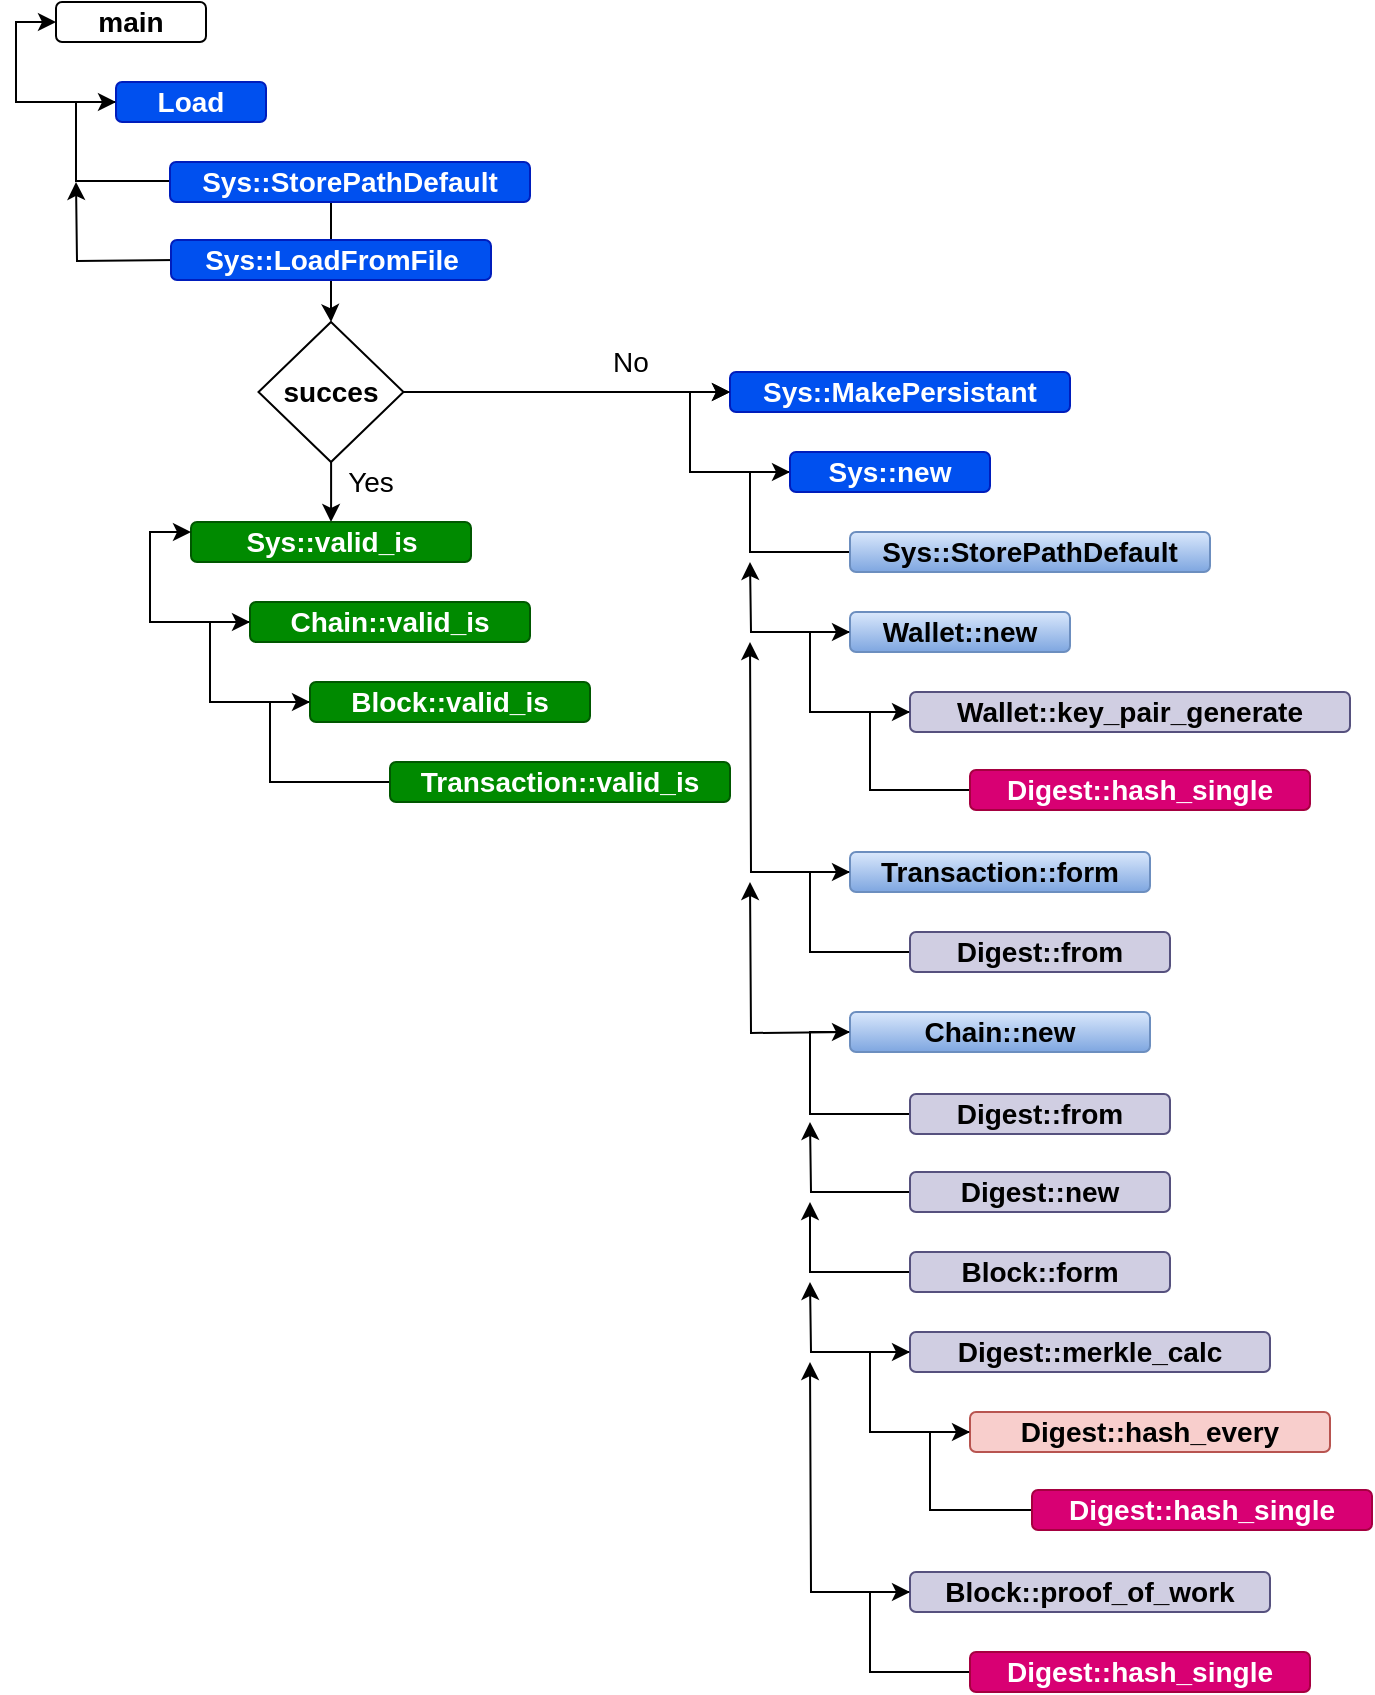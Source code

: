 <mxfile version="15.5.2" type="device"><diagram id="5jZneNbhw_9f9NrTfv4d" name="Page-1"><mxGraphModel dx="1422" dy="742" grid="1" gridSize="10" guides="1" tooltips="1" connect="1" arrows="1" fold="1" page="1" pageScale="1" pageWidth="850" pageHeight="1100" math="0" shadow="0"><root><mxCell id="0"/><mxCell id="1" parent="0"/><mxCell id="LgD7dZ4-ceYfvvbXKZxw-1" value="&lt;font style=&quot;font-size: 14px&quot;&gt;&lt;b&gt;main&lt;/b&gt;&lt;/font&gt;" style="rounded=1;whiteSpace=wrap;html=1;" parent="1" vertex="1"><mxGeometry x="113" y="70" width="75" height="20" as="geometry"/></mxCell><mxCell id="JdAwKWaAevC7abtMlbut-1" style="edgeStyle=orthogonalEdgeStyle;rounded=0;orthogonalLoop=1;jettySize=auto;html=1;entryX=0;entryY=0.5;entryDx=0;entryDy=0;fontSize=14;" parent="1" source="LgD7dZ4-ceYfvvbXKZxw-2" target="LgD7dZ4-ceYfvvbXKZxw-1" edge="1"><mxGeometry relative="1" as="geometry"><Array as="points"><mxPoint x="93" y="120"/><mxPoint x="93" y="80"/></Array></mxGeometry></mxCell><mxCell id="LgD7dZ4-ceYfvvbXKZxw-2" value="&lt;font style=&quot;font-size: 14px&quot;&gt;&lt;b&gt;Load&lt;/b&gt;&lt;/font&gt;" style="rounded=1;whiteSpace=wrap;html=1;fillColor=#0050ef;fontColor=#ffffff;strokeColor=#001DBC;" parent="1" vertex="1"><mxGeometry x="143" y="110" width="75" height="20" as="geometry"/></mxCell><mxCell id="LgD7dZ4-ceYfvvbXKZxw-57" style="edgeStyle=orthogonalEdgeStyle;rounded=0;orthogonalLoop=1;jettySize=auto;html=1;entryX=0;entryY=0.5;entryDx=0;entryDy=0;fontSize=14;" parent="1" source="LgD7dZ4-ceYfvvbXKZxw-4" target="LgD7dZ4-ceYfvvbXKZxw-20" edge="1"><mxGeometry relative="1" as="geometry"><Array as="points"><mxPoint x="460" y="345"/><mxPoint x="460" y="305"/></Array></mxGeometry></mxCell><mxCell id="LgD7dZ4-ceYfvvbXKZxw-4" value="Sys::StorePathDefault" style="rounded=1;whiteSpace=wrap;html=1;fontSize=14;fontStyle=1;fillColor=#dae8fc;strokeColor=#6c8ebf;gradientColor=#7ea6e0;" parent="1" vertex="1"><mxGeometry x="510" y="335" width="180" height="20" as="geometry"/></mxCell><mxCell id="LgD7dZ4-ceYfvvbXKZxw-49" style="edgeStyle=orthogonalEdgeStyle;rounded=0;orthogonalLoop=1;jettySize=auto;html=1;entryX=0;entryY=0.5;entryDx=0;entryDy=0;fontSize=14;" parent="1" source="LgD7dZ4-ceYfvvbXKZxw-5" target="LgD7dZ4-ceYfvvbXKZxw-2" edge="1"><mxGeometry relative="1" as="geometry"/></mxCell><mxCell id="LgD7dZ4-ceYfvvbXKZxw-50" style="edgeStyle=orthogonalEdgeStyle;rounded=0;orthogonalLoop=1;jettySize=auto;html=1;fontSize=14;" parent="1" edge="1"><mxGeometry relative="1" as="geometry"><mxPoint x="123" y="160" as="targetPoint"/><mxPoint x="173.5" y="199.029" as="sourcePoint"/></mxGeometry></mxCell><mxCell id="LgD7dZ4-ceYfvvbXKZxw-52" style="edgeStyle=orthogonalEdgeStyle;rounded=0;orthogonalLoop=1;jettySize=auto;html=1;fontSize=14;" parent="1" source="LgD7dZ4-ceYfvvbXKZxw-5" target="LgD7dZ4-ceYfvvbXKZxw-7" edge="1"><mxGeometry relative="1" as="geometry"/></mxCell><mxCell id="LgD7dZ4-ceYfvvbXKZxw-5" value="Sys::LoadFromFile" style="rounded=1;whiteSpace=wrap;html=1;fontSize=14;fontStyle=1;fillColor=#0050ef;strokeColor=#001DBC;fontColor=#ffffff;" parent="1" vertex="1"><mxGeometry x="170.5" y="189" width="160" height="20" as="geometry"/></mxCell><mxCell id="LgD7dZ4-ceYfvvbXKZxw-6" value="Sys::MakePersistant" style="rounded=1;whiteSpace=wrap;html=1;fontSize=14;fontStyle=1;fillColor=#0050ef;fontColor=#ffffff;strokeColor=#001DBC;" parent="1" vertex="1"><mxGeometry x="450" y="255" width="170" height="20" as="geometry"/></mxCell><mxCell id="LgD7dZ4-ceYfvvbXKZxw-40" style="edgeStyle=orthogonalEdgeStyle;rounded=0;orthogonalLoop=1;jettySize=auto;html=1;entryX=0;entryY=0.5;entryDx=0;entryDy=0;fontSize=14;" parent="1" source="LgD7dZ4-ceYfvvbXKZxw-7" target="LgD7dZ4-ceYfvvbXKZxw-6" edge="1"><mxGeometry relative="1" as="geometry"/></mxCell><mxCell id="LgD7dZ4-ceYfvvbXKZxw-41" style="edgeStyle=orthogonalEdgeStyle;rounded=0;orthogonalLoop=1;jettySize=auto;html=1;entryX=0.5;entryY=0;entryDx=0;entryDy=0;fontSize=14;" parent="1" source="LgD7dZ4-ceYfvvbXKZxw-7" target="LgD7dZ4-ceYfvvbXKZxw-8" edge="1"><mxGeometry relative="1" as="geometry"/></mxCell><mxCell id="LgD7dZ4-ceYfvvbXKZxw-7" value="&lt;b&gt;succes&lt;/b&gt;" style="rhombus;whiteSpace=wrap;html=1;fontSize=14;" parent="1" vertex="1"><mxGeometry x="214.25" y="230" width="72.5" height="70" as="geometry"/></mxCell><mxCell id="LgD7dZ4-ceYfvvbXKZxw-8" value="Sys::valid_is" style="rounded=1;whiteSpace=wrap;html=1;fontSize=14;fontStyle=1;fillColor=#008a00;fontColor=#ffffff;strokeColor=#005700;" parent="1" vertex="1"><mxGeometry x="180.5" y="330" width="140" height="20" as="geometry"/></mxCell><mxCell id="LgD7dZ4-ceYfvvbXKZxw-53" style="edgeStyle=orthogonalEdgeStyle;rounded=0;orthogonalLoop=1;jettySize=auto;html=1;entryX=0;entryY=0.25;entryDx=0;entryDy=0;fontSize=14;" parent="1" source="LgD7dZ4-ceYfvvbXKZxw-9" target="LgD7dZ4-ceYfvvbXKZxw-8" edge="1"><mxGeometry relative="1" as="geometry"><Array as="points"><mxPoint x="160" y="380"/><mxPoint x="160" y="335"/></Array></mxGeometry></mxCell><mxCell id="LgD7dZ4-ceYfvvbXKZxw-9" value="Chain::valid_is" style="rounded=1;whiteSpace=wrap;html=1;fontSize=14;fontStyle=1;fillColor=#008a00;fontColor=#ffffff;strokeColor=#005700;" parent="1" vertex="1"><mxGeometry x="210" y="370" width="140" height="20" as="geometry"/></mxCell><mxCell id="LgD7dZ4-ceYfvvbXKZxw-54" style="edgeStyle=orthogonalEdgeStyle;rounded=0;orthogonalLoop=1;jettySize=auto;html=1;entryX=0;entryY=0.5;entryDx=0;entryDy=0;fontSize=14;" parent="1" source="LgD7dZ4-ceYfvvbXKZxw-10" target="LgD7dZ4-ceYfvvbXKZxw-9" edge="1"><mxGeometry relative="1" as="geometry"><Array as="points"><mxPoint x="190" y="420"/><mxPoint x="190" y="380"/></Array></mxGeometry></mxCell><mxCell id="LgD7dZ4-ceYfvvbXKZxw-10" value="Block::valid_is" style="rounded=1;whiteSpace=wrap;html=1;fontSize=14;fontStyle=1;fillColor=#008a00;fontColor=#ffffff;strokeColor=#005700;" parent="1" vertex="1"><mxGeometry x="240" y="410" width="140" height="20" as="geometry"/></mxCell><mxCell id="LgD7dZ4-ceYfvvbXKZxw-55" style="edgeStyle=orthogonalEdgeStyle;rounded=0;orthogonalLoop=1;jettySize=auto;html=1;entryX=0;entryY=0.5;entryDx=0;entryDy=0;fontSize=14;" parent="1" source="LgD7dZ4-ceYfvvbXKZxw-11" target="LgD7dZ4-ceYfvvbXKZxw-10" edge="1"><mxGeometry relative="1" as="geometry"><Array as="points"><mxPoint x="220" y="460"/><mxPoint x="220" y="420"/></Array></mxGeometry></mxCell><mxCell id="LgD7dZ4-ceYfvvbXKZxw-11" value="Transaction::valid_is" style="rounded=1;whiteSpace=wrap;html=1;fontSize=14;fontStyle=1;fillColor=#008a00;fontColor=#ffffff;strokeColor=#005700;" parent="1" vertex="1"><mxGeometry x="280" y="450" width="170" height="20" as="geometry"/></mxCell><mxCell id="LgD7dZ4-ceYfvvbXKZxw-58" style="edgeStyle=orthogonalEdgeStyle;rounded=0;orthogonalLoop=1;jettySize=auto;html=1;fontSize=14;" parent="1" source="LgD7dZ4-ceYfvvbXKZxw-13" edge="1"><mxGeometry relative="1" as="geometry"><mxPoint x="460" y="350" as="targetPoint"/></mxGeometry></mxCell><mxCell id="LgD7dZ4-ceYfvvbXKZxw-13" value="Wallet::new" style="rounded=1;whiteSpace=wrap;html=1;fontSize=14;fontStyle=1;fillColor=#dae8fc;strokeColor=#6c8ebf;gradientColor=#7ea6e0;" parent="1" vertex="1"><mxGeometry x="510" y="375" width="110" height="20" as="geometry"/></mxCell><mxCell id="LgD7dZ4-ceYfvvbXKZxw-61" style="edgeStyle=orthogonalEdgeStyle;rounded=0;orthogonalLoop=1;jettySize=auto;html=1;fontSize=14;" parent="1" source="LgD7dZ4-ceYfvvbXKZxw-14" edge="1"><mxGeometry relative="1" as="geometry"><mxPoint x="460" y="390" as="targetPoint"/></mxGeometry></mxCell><mxCell id="LgD7dZ4-ceYfvvbXKZxw-14" value="Transaction::form" style="rounded=1;whiteSpace=wrap;html=1;fontSize=14;fontStyle=1;fillColor=#dae8fc;strokeColor=#6c8ebf;gradientColor=#7ea6e0;" parent="1" vertex="1"><mxGeometry x="510" y="495" width="150" height="20" as="geometry"/></mxCell><mxCell id="LgD7dZ4-ceYfvvbXKZxw-62" style="edgeStyle=orthogonalEdgeStyle;rounded=0;orthogonalLoop=1;jettySize=auto;html=1;fontSize=14;" parent="1" edge="1"><mxGeometry relative="1" as="geometry"><mxPoint x="460" y="510" as="targetPoint"/><mxPoint x="510" y="585" as="sourcePoint"/></mxGeometry></mxCell><mxCell id="LgD7dZ4-ceYfvvbXKZxw-15" value="Chain::new" style="rounded=1;whiteSpace=wrap;html=1;fontSize=14;fontStyle=1;fillColor=#dae8fc;strokeColor=#6c8ebf;gradientColor=#7ea6e0;" parent="1" vertex="1"><mxGeometry x="510" y="575" width="150" height="20" as="geometry"/></mxCell><mxCell id="LgD7dZ4-ceYfvvbXKZxw-59" style="edgeStyle=orthogonalEdgeStyle;rounded=0;orthogonalLoop=1;jettySize=auto;html=1;entryX=0;entryY=0.5;entryDx=0;entryDy=0;fontSize=14;" parent="1" source="LgD7dZ4-ceYfvvbXKZxw-16" target="LgD7dZ4-ceYfvvbXKZxw-13" edge="1"><mxGeometry relative="1" as="geometry"><Array as="points"><mxPoint x="490" y="425"/><mxPoint x="490" y="385"/></Array></mxGeometry></mxCell><mxCell id="LgD7dZ4-ceYfvvbXKZxw-16" value="&lt;div&gt;Wallet::key_pair_generate&lt;/div&gt;" style="rounded=1;whiteSpace=wrap;html=1;fontSize=14;fontStyle=1;fillColor=#d0cee2;strokeColor=#56517e;" parent="1" vertex="1"><mxGeometry x="540" y="415" width="220" height="20" as="geometry"/></mxCell><mxCell id="LgD7dZ4-ceYfvvbXKZxw-63" style="edgeStyle=orthogonalEdgeStyle;rounded=0;orthogonalLoop=1;jettySize=auto;html=1;entryX=0;entryY=0.5;entryDx=0;entryDy=0;fontSize=14;" parent="1" source="LgD7dZ4-ceYfvvbXKZxw-17" target="LgD7dZ4-ceYfvvbXKZxw-14" edge="1"><mxGeometry relative="1" as="geometry"><Array as="points"><mxPoint x="490" y="545"/><mxPoint x="490" y="505"/></Array></mxGeometry></mxCell><mxCell id="LgD7dZ4-ceYfvvbXKZxw-17" value="Digest::from" style="rounded=1;whiteSpace=wrap;html=1;fontSize=14;fontStyle=1;fillColor=#d0cee2;strokeColor=#56517e;" parent="1" vertex="1"><mxGeometry x="540" y="535" width="130" height="20" as="geometry"/></mxCell><mxCell id="LgD7dZ4-ceYfvvbXKZxw-60" style="edgeStyle=orthogonalEdgeStyle;rounded=0;orthogonalLoop=1;jettySize=auto;html=1;entryX=0;entryY=0.5;entryDx=0;entryDy=0;fontSize=14;" parent="1" source="LgD7dZ4-ceYfvvbXKZxw-18" target="LgD7dZ4-ceYfvvbXKZxw-16" edge="1"><mxGeometry relative="1" as="geometry"><Array as="points"><mxPoint x="520" y="464"/><mxPoint x="520" y="425"/></Array></mxGeometry></mxCell><mxCell id="LgD7dZ4-ceYfvvbXKZxw-18" value="Digest::hash_single" style="rounded=1;whiteSpace=wrap;html=1;fontSize=14;fontStyle=1;fillColor=#d80073;strokeColor=#A50040;fontColor=#ffffff;" parent="1" vertex="1"><mxGeometry x="570" y="454" width="170" height="20" as="geometry"/></mxCell><mxCell id="LgD7dZ4-ceYfvvbXKZxw-56" style="edgeStyle=orthogonalEdgeStyle;rounded=0;orthogonalLoop=1;jettySize=auto;html=1;entryX=0;entryY=0.5;entryDx=0;entryDy=0;fontSize=14;" parent="1" source="LgD7dZ4-ceYfvvbXKZxw-20" target="LgD7dZ4-ceYfvvbXKZxw-6" edge="1"><mxGeometry relative="1" as="geometry"><Array as="points"><mxPoint x="430" y="305"/><mxPoint x="430" y="265"/></Array></mxGeometry></mxCell><mxCell id="LgD7dZ4-ceYfvvbXKZxw-20" value="Sys::new" style="rounded=1;whiteSpace=wrap;html=1;fontSize=14;fontStyle=1;fillColor=#0050ef;fontColor=#ffffff;strokeColor=#001DBC;" parent="1" vertex="1"><mxGeometry x="480" y="295" width="100" height="20" as="geometry"/></mxCell><mxCell id="LgD7dZ4-ceYfvvbXKZxw-65" style="edgeStyle=orthogonalEdgeStyle;rounded=0;orthogonalLoop=1;jettySize=auto;html=1;fontSize=14;entryX=0;entryY=0.5;entryDx=0;entryDy=0;" parent="1" source="LgD7dZ4-ceYfvvbXKZxw-21" target="LgD7dZ4-ceYfvvbXKZxw-15" edge="1"><mxGeometry relative="1" as="geometry"><mxPoint x="500" y="580" as="targetPoint"/><Array as="points"><mxPoint x="490" y="626"/><mxPoint x="490" y="585"/></Array></mxGeometry></mxCell><mxCell id="LgD7dZ4-ceYfvvbXKZxw-21" value="Digest::from" style="rounded=1;whiteSpace=wrap;html=1;fontSize=14;fontStyle=1;fillColor=#d0cee2;strokeColor=#56517e;" parent="1" vertex="1"><mxGeometry x="540" y="616" width="130" height="20" as="geometry"/></mxCell><mxCell id="LgD7dZ4-ceYfvvbXKZxw-66" style="edgeStyle=orthogonalEdgeStyle;rounded=0;orthogonalLoop=1;jettySize=auto;html=1;fontSize=14;" parent="1" source="LgD7dZ4-ceYfvvbXKZxw-22" edge="1"><mxGeometry relative="1" as="geometry"><mxPoint x="490" y="630" as="targetPoint"/></mxGeometry></mxCell><mxCell id="LgD7dZ4-ceYfvvbXKZxw-22" value="Digest::new" style="rounded=1;whiteSpace=wrap;html=1;fontSize=14;fontStyle=1;fillColor=#d0cee2;strokeColor=#56517e;" parent="1" vertex="1"><mxGeometry x="540" y="655" width="130" height="20" as="geometry"/></mxCell><mxCell id="LgD7dZ4-ceYfvvbXKZxw-67" style="edgeStyle=orthogonalEdgeStyle;rounded=0;orthogonalLoop=1;jettySize=auto;html=1;fontSize=14;" parent="1" source="LgD7dZ4-ceYfvvbXKZxw-23" edge="1"><mxGeometry relative="1" as="geometry"><mxPoint x="490" y="670" as="targetPoint"/><Array as="points"><mxPoint x="490" y="705"/></Array></mxGeometry></mxCell><mxCell id="LgD7dZ4-ceYfvvbXKZxw-23" value="Block::form" style="rounded=1;whiteSpace=wrap;html=1;fontSize=14;fontStyle=1;fillColor=#d0cee2;strokeColor=#56517e;" parent="1" vertex="1"><mxGeometry x="540" y="695" width="130" height="20" as="geometry"/></mxCell><mxCell id="LgD7dZ4-ceYfvvbXKZxw-68" style="edgeStyle=orthogonalEdgeStyle;rounded=0;orthogonalLoop=1;jettySize=auto;html=1;fontSize=14;" parent="1" source="LgD7dZ4-ceYfvvbXKZxw-24" edge="1"><mxGeometry relative="1" as="geometry"><mxPoint x="490" y="710" as="targetPoint"/></mxGeometry></mxCell><mxCell id="LgD7dZ4-ceYfvvbXKZxw-24" value="Digest::merkle_calc" style="rounded=1;whiteSpace=wrap;html=1;fontSize=14;fontStyle=1;fillColor=#d0cee2;strokeColor=#56517e;" parent="1" vertex="1"><mxGeometry x="540" y="735" width="180" height="20" as="geometry"/></mxCell><mxCell id="LgD7dZ4-ceYfvvbXKZxw-70" style="edgeStyle=orthogonalEdgeStyle;rounded=0;orthogonalLoop=1;jettySize=auto;html=1;entryX=0;entryY=0.5;entryDx=0;entryDy=0;fontSize=14;" parent="1" source="LgD7dZ4-ceYfvvbXKZxw-25" target="LgD7dZ4-ceYfvvbXKZxw-24" edge="1"><mxGeometry relative="1" as="geometry"><Array as="points"><mxPoint x="520" y="785"/><mxPoint x="520" y="745"/></Array></mxGeometry></mxCell><mxCell id="LgD7dZ4-ceYfvvbXKZxw-25" value="Digest::hash_every" style="rounded=1;whiteSpace=wrap;html=1;fontSize=14;fontStyle=1;fillColor=#f8cecc;strokeColor=#b85450;" parent="1" vertex="1"><mxGeometry x="570" y="775" width="180" height="20" as="geometry"/></mxCell><mxCell id="LgD7dZ4-ceYfvvbXKZxw-71" style="edgeStyle=orthogonalEdgeStyle;rounded=0;orthogonalLoop=1;jettySize=auto;html=1;entryX=0;entryY=0.5;entryDx=0;entryDy=0;fontSize=14;" parent="1" source="LgD7dZ4-ceYfvvbXKZxw-26" target="LgD7dZ4-ceYfvvbXKZxw-25" edge="1"><mxGeometry relative="1" as="geometry"><Array as="points"><mxPoint x="550" y="824"/><mxPoint x="550" y="785"/></Array></mxGeometry></mxCell><mxCell id="LgD7dZ4-ceYfvvbXKZxw-26" value="Digest::hash_single" style="rounded=1;whiteSpace=wrap;html=1;fontSize=14;fontStyle=1;fillColor=#d80073;strokeColor=#A50040;fontColor=#ffffff;" parent="1" vertex="1"><mxGeometry x="601" y="814" width="170" height="20" as="geometry"/></mxCell><mxCell id="LgD7dZ4-ceYfvvbXKZxw-69" style="edgeStyle=orthogonalEdgeStyle;rounded=0;orthogonalLoop=1;jettySize=auto;html=1;fontSize=14;" parent="1" source="LgD7dZ4-ceYfvvbXKZxw-27" edge="1"><mxGeometry relative="1" as="geometry"><mxPoint x="490" y="750" as="targetPoint"/></mxGeometry></mxCell><mxCell id="LgD7dZ4-ceYfvvbXKZxw-27" value="Block::proof_of_work" style="rounded=1;whiteSpace=wrap;html=1;fontSize=14;fontStyle=1;fillColor=#d0cee2;strokeColor=#56517e;" parent="1" vertex="1"><mxGeometry x="540" y="855" width="180" height="20" as="geometry"/></mxCell><mxCell id="LgD7dZ4-ceYfvvbXKZxw-72" style="edgeStyle=orthogonalEdgeStyle;rounded=0;orthogonalLoop=1;jettySize=auto;html=1;entryX=0;entryY=0.5;entryDx=0;entryDy=0;fontSize=14;" parent="1" source="LgD7dZ4-ceYfvvbXKZxw-28" target="LgD7dZ4-ceYfvvbXKZxw-27" edge="1"><mxGeometry relative="1" as="geometry"><Array as="points"><mxPoint x="520" y="905"/><mxPoint x="520" y="865"/></Array></mxGeometry></mxCell><mxCell id="LgD7dZ4-ceYfvvbXKZxw-28" value="Digest::hash_single" style="rounded=1;whiteSpace=wrap;html=1;fontSize=14;fontStyle=1;fillColor=#d80073;fontColor=#ffffff;strokeColor=#A50040;" parent="1" vertex="1"><mxGeometry x="570" y="895" width="170" height="20" as="geometry"/></mxCell><mxCell id="LgD7dZ4-ceYfvvbXKZxw-33" value="Sys::StorePathDefault" style="rounded=1;whiteSpace=wrap;html=1;fontSize=14;fontStyle=1;fillColor=#0050ef;strokeColor=#001DBC;fontColor=#ffffff;" parent="1" vertex="1"><mxGeometry x="170" y="150" width="180" height="20" as="geometry"/></mxCell><mxCell id="LgD7dZ4-ceYfvvbXKZxw-42" value="No" style="text;html=1;align=center;verticalAlign=middle;resizable=0;points=[];autosize=1;strokeColor=none;fillColor=none;fontSize=14;" parent="1" vertex="1"><mxGeometry x="380" y="240" width="40" height="20" as="geometry"/></mxCell><mxCell id="LgD7dZ4-ceYfvvbXKZxw-43" value="Yes" style="text;html=1;align=center;verticalAlign=middle;resizable=0;points=[];autosize=1;strokeColor=none;fillColor=none;fontSize=14;" parent="1" vertex="1"><mxGeometry x="250" y="300" width="40" height="20" as="geometry"/></mxCell></root></mxGraphModel></diagram></mxfile>